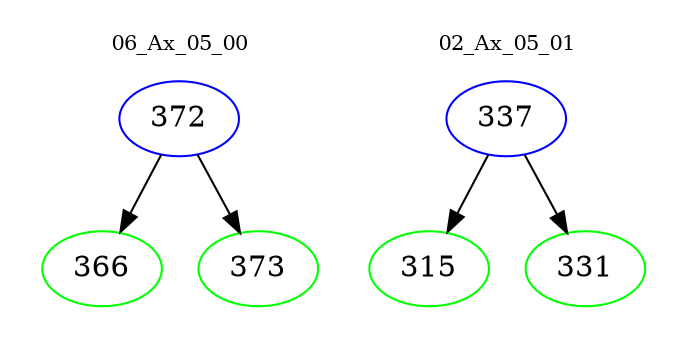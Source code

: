 digraph{
subgraph cluster_0 {
color = white
label = "06_Ax_05_00";
fontsize=10;
T0_372 [label="372", color="blue"]
T0_372 -> T0_366 [color="black"]
T0_366 [label="366", color="green"]
T0_372 -> T0_373 [color="black"]
T0_373 [label="373", color="green"]
}
subgraph cluster_1 {
color = white
label = "02_Ax_05_01";
fontsize=10;
T1_337 [label="337", color="blue"]
T1_337 -> T1_315 [color="black"]
T1_315 [label="315", color="green"]
T1_337 -> T1_331 [color="black"]
T1_331 [label="331", color="green"]
}
}
